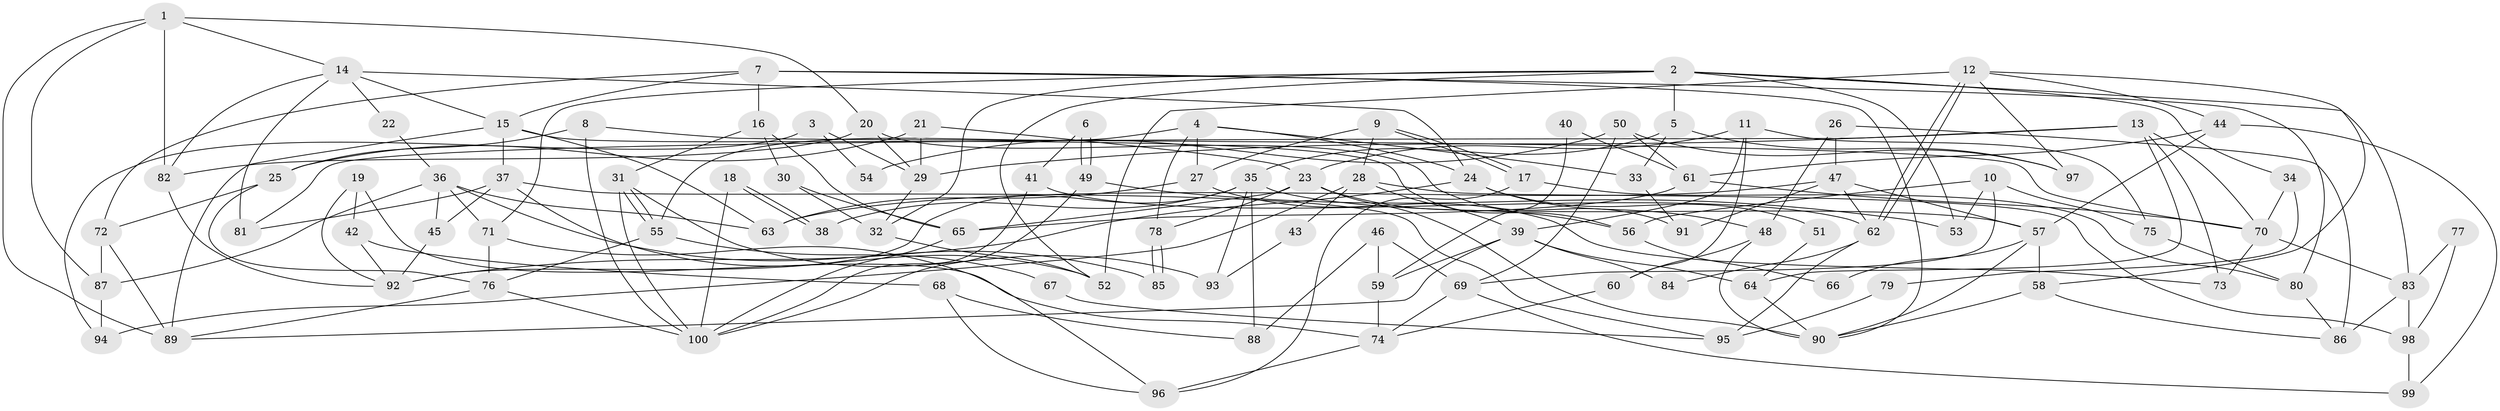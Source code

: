 // Generated by graph-tools (version 1.1) at 2025/36/03/09/25 02:36:20]
// undirected, 100 vertices, 200 edges
graph export_dot {
graph [start="1"]
  node [color=gray90,style=filled];
  1;
  2;
  3;
  4;
  5;
  6;
  7;
  8;
  9;
  10;
  11;
  12;
  13;
  14;
  15;
  16;
  17;
  18;
  19;
  20;
  21;
  22;
  23;
  24;
  25;
  26;
  27;
  28;
  29;
  30;
  31;
  32;
  33;
  34;
  35;
  36;
  37;
  38;
  39;
  40;
  41;
  42;
  43;
  44;
  45;
  46;
  47;
  48;
  49;
  50;
  51;
  52;
  53;
  54;
  55;
  56;
  57;
  58;
  59;
  60;
  61;
  62;
  63;
  64;
  65;
  66;
  67;
  68;
  69;
  70;
  71;
  72;
  73;
  74;
  75;
  76;
  77;
  78;
  79;
  80;
  81;
  82;
  83;
  84;
  85;
  86;
  87;
  88;
  89;
  90;
  91;
  92;
  93;
  94;
  95;
  96;
  97;
  98;
  99;
  100;
  1 -- 20;
  1 -- 87;
  1 -- 14;
  1 -- 82;
  1 -- 89;
  2 -- 71;
  2 -- 52;
  2 -- 5;
  2 -- 32;
  2 -- 34;
  2 -- 53;
  2 -- 83;
  3 -- 29;
  3 -- 94;
  3 -- 54;
  4 -- 24;
  4 -- 55;
  4 -- 27;
  4 -- 33;
  4 -- 78;
  5 -- 35;
  5 -- 33;
  5 -- 97;
  6 -- 41;
  6 -- 49;
  6 -- 49;
  7 -- 16;
  7 -- 80;
  7 -- 15;
  7 -- 72;
  7 -- 90;
  8 -- 25;
  8 -- 100;
  8 -- 70;
  9 -- 17;
  9 -- 17;
  9 -- 27;
  9 -- 28;
  10 -- 56;
  10 -- 69;
  10 -- 53;
  10 -- 75;
  11 -- 23;
  11 -- 39;
  11 -- 60;
  11 -- 75;
  12 -- 52;
  12 -- 62;
  12 -- 62;
  12 -- 44;
  12 -- 58;
  12 -- 97;
  13 -- 29;
  13 -- 70;
  13 -- 64;
  13 -- 73;
  13 -- 81;
  14 -- 15;
  14 -- 22;
  14 -- 24;
  14 -- 81;
  14 -- 82;
  15 -- 89;
  15 -- 37;
  15 -- 56;
  15 -- 63;
  16 -- 31;
  16 -- 65;
  16 -- 30;
  17 -- 80;
  17 -- 96;
  18 -- 100;
  18 -- 38;
  18 -- 38;
  19 -- 74;
  19 -- 92;
  19 -- 42;
  20 -- 82;
  20 -- 91;
  20 -- 29;
  21 -- 23;
  21 -- 29;
  21 -- 25;
  22 -- 36;
  23 -- 78;
  23 -- 90;
  23 -- 56;
  23 -- 65;
  24 -- 92;
  24 -- 48;
  24 -- 51;
  25 -- 72;
  25 -- 76;
  26 -- 47;
  26 -- 48;
  26 -- 86;
  27 -- 73;
  27 -- 63;
  28 -- 39;
  28 -- 43;
  28 -- 94;
  28 -- 98;
  29 -- 32;
  30 -- 65;
  30 -- 32;
  31 -- 55;
  31 -- 55;
  31 -- 100;
  31 -- 93;
  32 -- 52;
  33 -- 91;
  34 -- 70;
  34 -- 79;
  35 -- 92;
  35 -- 57;
  35 -- 38;
  35 -- 88;
  35 -- 93;
  36 -- 71;
  36 -- 63;
  36 -- 45;
  36 -- 85;
  36 -- 87;
  37 -- 81;
  37 -- 45;
  37 -- 52;
  37 -- 95;
  39 -- 64;
  39 -- 89;
  39 -- 59;
  39 -- 84;
  40 -- 59;
  40 -- 61;
  41 -- 100;
  41 -- 62;
  42 -- 92;
  42 -- 68;
  43 -- 93;
  44 -- 61;
  44 -- 57;
  44 -- 99;
  45 -- 92;
  46 -- 88;
  46 -- 69;
  46 -- 59;
  47 -- 57;
  47 -- 63;
  47 -- 62;
  47 -- 91;
  48 -- 90;
  48 -- 60;
  49 -- 53;
  49 -- 100;
  50 -- 69;
  50 -- 97;
  50 -- 54;
  50 -- 61;
  51 -- 64;
  55 -- 76;
  55 -- 67;
  56 -- 66;
  57 -- 90;
  57 -- 58;
  57 -- 66;
  58 -- 86;
  58 -- 90;
  59 -- 74;
  60 -- 74;
  61 -- 70;
  61 -- 65;
  62 -- 84;
  62 -- 95;
  64 -- 90;
  65 -- 100;
  67 -- 95;
  68 -- 96;
  68 -- 88;
  69 -- 99;
  69 -- 74;
  70 -- 83;
  70 -- 73;
  71 -- 76;
  71 -- 96;
  72 -- 89;
  72 -- 87;
  74 -- 96;
  75 -- 80;
  76 -- 100;
  76 -- 89;
  77 -- 83;
  77 -- 98;
  78 -- 85;
  78 -- 85;
  79 -- 95;
  80 -- 86;
  82 -- 92;
  83 -- 86;
  83 -- 98;
  87 -- 94;
  98 -- 99;
}
